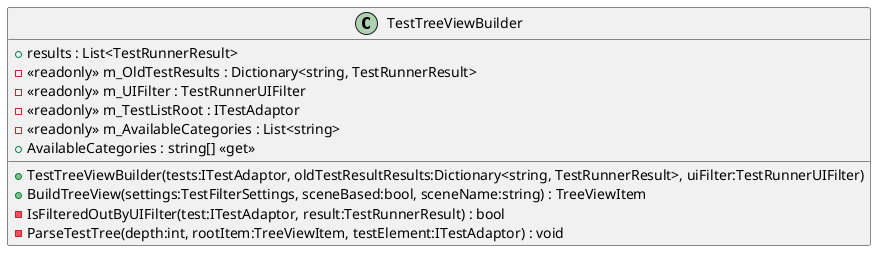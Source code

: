 @startuml
class TestTreeViewBuilder {
    + results : List<TestRunnerResult>
    - <<readonly>> m_OldTestResults : Dictionary<string, TestRunnerResult>
    - <<readonly>> m_UIFilter : TestRunnerUIFilter
    - <<readonly>> m_TestListRoot : ITestAdaptor
    - <<readonly>> m_AvailableCategories : List<string>
    + AvailableCategories : string[] <<get>>
    + TestTreeViewBuilder(tests:ITestAdaptor, oldTestResultResults:Dictionary<string, TestRunnerResult>, uiFilter:TestRunnerUIFilter)
    + BuildTreeView(settings:TestFilterSettings, sceneBased:bool, sceneName:string) : TreeViewItem
    - IsFilteredOutByUIFilter(test:ITestAdaptor, result:TestRunnerResult) : bool
    - ParseTestTree(depth:int, rootItem:TreeViewItem, testElement:ITestAdaptor) : void
}
@enduml
